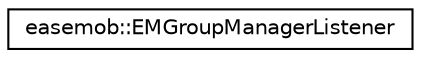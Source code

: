 digraph "Graphical Class Hierarchy"
{
  edge [fontname="Helvetica",fontsize="10",labelfontname="Helvetica",labelfontsize="10"];
  node [fontname="Helvetica",fontsize="10",shape=record];
  rankdir="LR";
  Node1 [label="easemob::EMGroupManagerListener",height=0.2,width=0.4,color="black", fillcolor="white", style="filled",URL="$classeasemob_1_1EMGroupManagerListener.html"];
}
